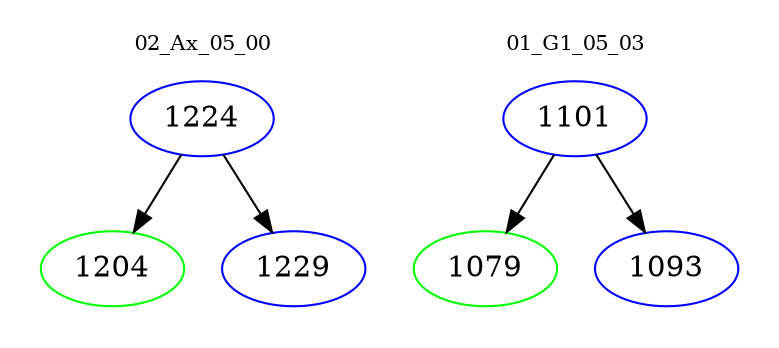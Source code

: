 digraph{
subgraph cluster_0 {
color = white
label = "02_Ax_05_00";
fontsize=10;
T0_1224 [label="1224", color="blue"]
T0_1224 -> T0_1204 [color="black"]
T0_1204 [label="1204", color="green"]
T0_1224 -> T0_1229 [color="black"]
T0_1229 [label="1229", color="blue"]
}
subgraph cluster_1 {
color = white
label = "01_G1_05_03";
fontsize=10;
T1_1101 [label="1101", color="blue"]
T1_1101 -> T1_1079 [color="black"]
T1_1079 [label="1079", color="green"]
T1_1101 -> T1_1093 [color="black"]
T1_1093 [label="1093", color="blue"]
}
}
